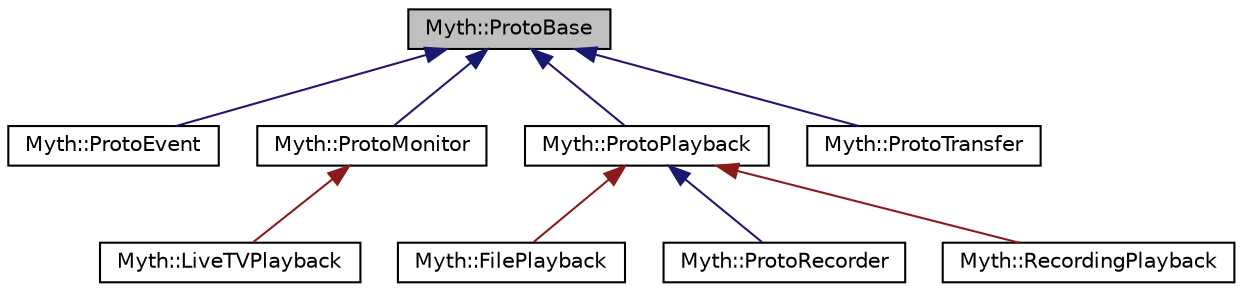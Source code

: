 digraph "Myth::ProtoBase"
{
  edge [fontname="Helvetica",fontsize="10",labelfontname="Helvetica",labelfontsize="10"];
  node [fontname="Helvetica",fontsize="10",shape=record];
  Node1 [label="Myth::ProtoBase",height=0.2,width=0.4,color="black", fillcolor="grey75", style="filled" fontcolor="black"];
  Node1 -> Node2 [dir="back",color="midnightblue",fontsize="10",style="solid",fontname="Helvetica"];
  Node2 [label="Myth::ProtoEvent",height=0.2,width=0.4,color="black", fillcolor="white", style="filled",URL="$classMyth_1_1ProtoEvent.html"];
  Node1 -> Node3 [dir="back",color="midnightblue",fontsize="10",style="solid",fontname="Helvetica"];
  Node3 [label="Myth::ProtoMonitor",height=0.2,width=0.4,color="black", fillcolor="white", style="filled",URL="$classMyth_1_1ProtoMonitor.html"];
  Node3 -> Node4 [dir="back",color="firebrick4",fontsize="10",style="solid",fontname="Helvetica"];
  Node4 [label="Myth::LiveTVPlayback",height=0.2,width=0.4,color="black", fillcolor="white", style="filled",URL="$classMyth_1_1LiveTVPlayback.html"];
  Node1 -> Node5 [dir="back",color="midnightblue",fontsize="10",style="solid",fontname="Helvetica"];
  Node5 [label="Myth::ProtoPlayback",height=0.2,width=0.4,color="black", fillcolor="white", style="filled",URL="$classMyth_1_1ProtoPlayback.html"];
  Node5 -> Node6 [dir="back",color="firebrick4",fontsize="10",style="solid",fontname="Helvetica"];
  Node6 [label="Myth::FilePlayback",height=0.2,width=0.4,color="black", fillcolor="white", style="filled",URL="$classMyth_1_1FilePlayback.html"];
  Node5 -> Node7 [dir="back",color="midnightblue",fontsize="10",style="solid",fontname="Helvetica"];
  Node7 [label="Myth::ProtoRecorder",height=0.2,width=0.4,color="black", fillcolor="white", style="filled",URL="$classMyth_1_1ProtoRecorder.html"];
  Node5 -> Node8 [dir="back",color="firebrick4",fontsize="10",style="solid",fontname="Helvetica"];
  Node8 [label="Myth::RecordingPlayback",height=0.2,width=0.4,color="black", fillcolor="white", style="filled",URL="$classMyth_1_1RecordingPlayback.html"];
  Node1 -> Node9 [dir="back",color="midnightblue",fontsize="10",style="solid",fontname="Helvetica"];
  Node9 [label="Myth::ProtoTransfer",height=0.2,width=0.4,color="black", fillcolor="white", style="filled",URL="$classMyth_1_1ProtoTransfer.html"];
}
